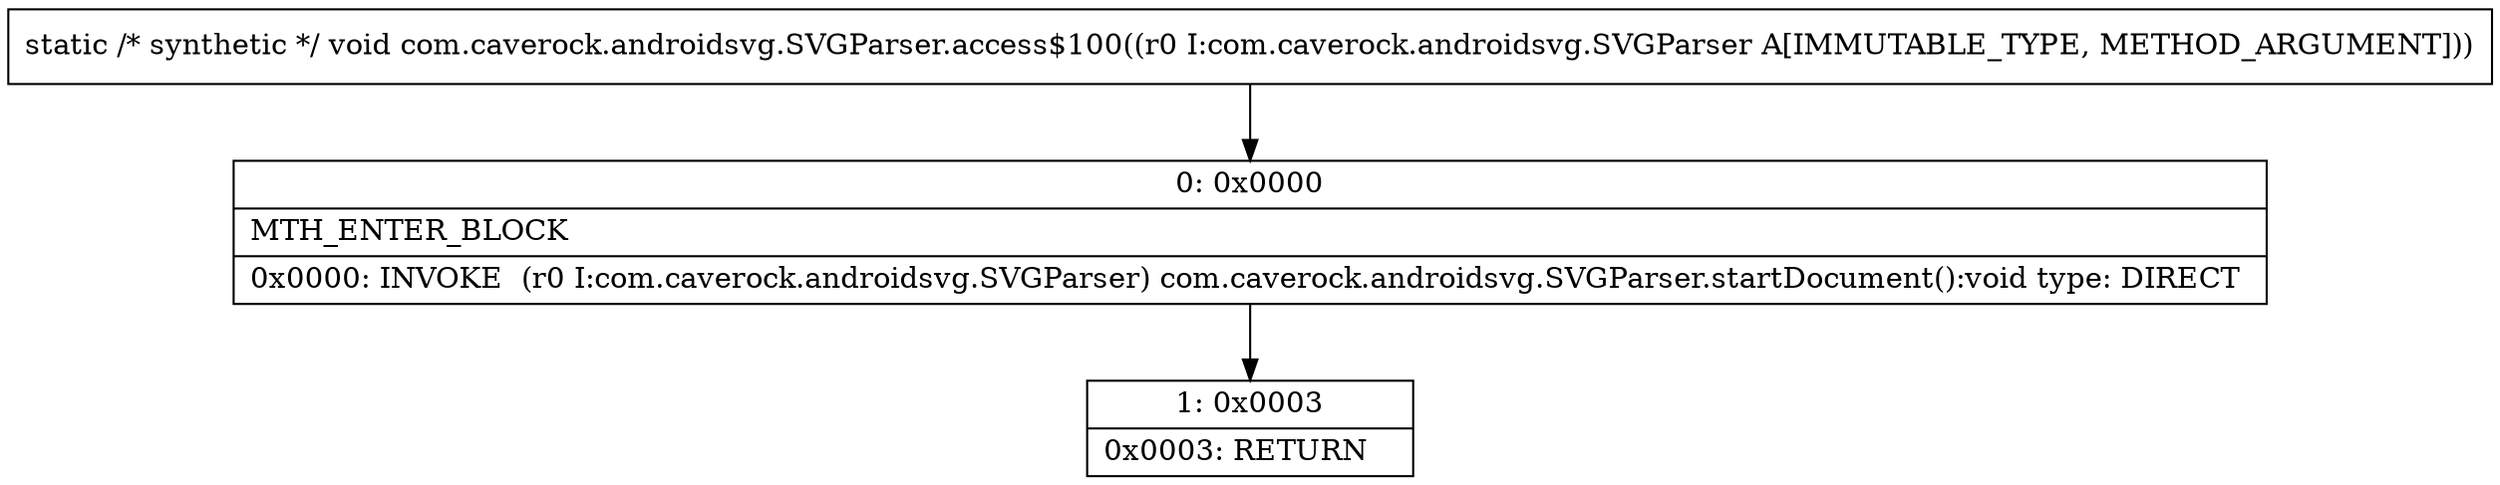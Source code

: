 digraph "CFG forcom.caverock.androidsvg.SVGParser.access$100(Lcom\/caverock\/androidsvg\/SVGParser;)V" {
Node_0 [shape=record,label="{0\:\ 0x0000|MTH_ENTER_BLOCK\l|0x0000: INVOKE  (r0 I:com.caverock.androidsvg.SVGParser) com.caverock.androidsvg.SVGParser.startDocument():void type: DIRECT \l}"];
Node_1 [shape=record,label="{1\:\ 0x0003|0x0003: RETURN   \l}"];
MethodNode[shape=record,label="{static \/* synthetic *\/ void com.caverock.androidsvg.SVGParser.access$100((r0 I:com.caverock.androidsvg.SVGParser A[IMMUTABLE_TYPE, METHOD_ARGUMENT])) }"];
MethodNode -> Node_0;
Node_0 -> Node_1;
}

